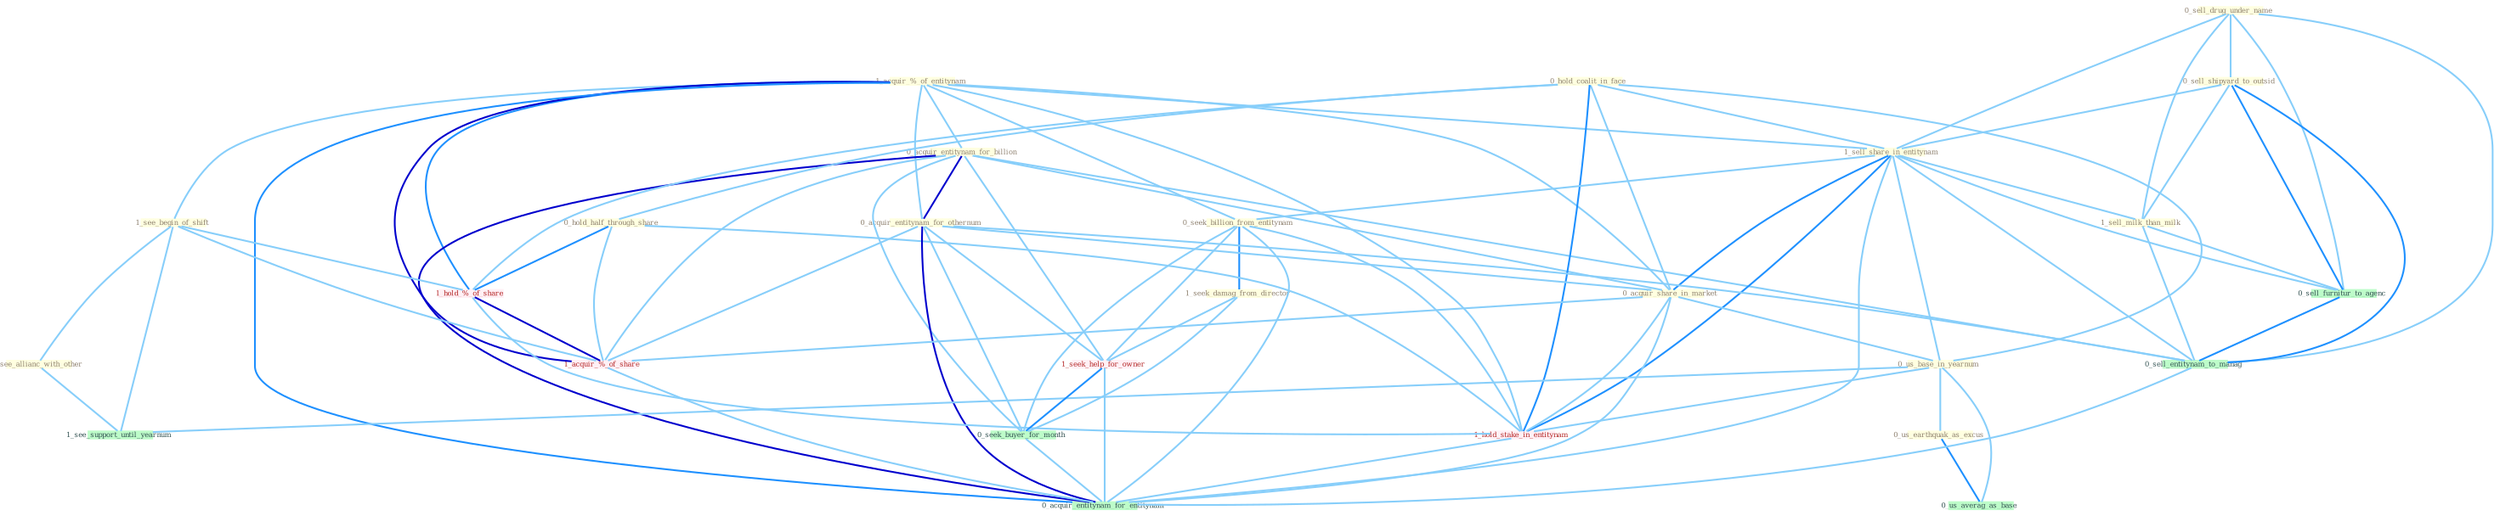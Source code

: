 Graph G{ 
    node
    [shape=polygon,style=filled,width=.5,height=.06,color="#BDFCC9",fixedsize=true,fontsize=4,
    fontcolor="#2f4f4f"];
    {node
    [color="#ffffe0", fontcolor="#8b7d6b"] "0_sell_drug_under_name " "0_sell_shipyard_to_outsid " "1_acquir_%_of_entitynam " "0_acquir_entitynam_for_billion " "0_hold_coalit_in_face " "1_see_begin_of_shift " "1_sell_share_in_entitynam " "1_sell_milk_than_milk " "0_seek_billion_from_entitynam " "0_hold_half_through_share " "0_acquir_entitynam_for_othernum " "1_see_allianc_with_other " "1_seek_damag_from_director " "0_acquir_share_in_market " "0_us_base_in_yearnum " "0_us_earthquak_as_excus "}
{node [color="#fff0f5", fontcolor="#b22222"] "1_hold_%_of_share " "1_hold_stake_in_entitynam " "1_seek_help_for_owner " "1_acquir_%_of_share "}
edge [color="#B0E2FF"];

	"0_sell_drug_under_name " -- "0_sell_shipyard_to_outsid " [w="1", color="#87cefa" ];
	"0_sell_drug_under_name " -- "1_sell_share_in_entitynam " [w="1", color="#87cefa" ];
	"0_sell_drug_under_name " -- "1_sell_milk_than_milk " [w="1", color="#87cefa" ];
	"0_sell_drug_under_name " -- "0_sell_furnitur_to_agenc " [w="1", color="#87cefa" ];
	"0_sell_drug_under_name " -- "0_sell_entitynam_to_manag " [w="1", color="#87cefa" ];
	"0_sell_shipyard_to_outsid " -- "1_sell_share_in_entitynam " [w="1", color="#87cefa" ];
	"0_sell_shipyard_to_outsid " -- "1_sell_milk_than_milk " [w="1", color="#87cefa" ];
	"0_sell_shipyard_to_outsid " -- "0_sell_furnitur_to_agenc " [w="2", color="#1e90ff" , len=0.8];
	"0_sell_shipyard_to_outsid " -- "0_sell_entitynam_to_manag " [w="2", color="#1e90ff" , len=0.8];
	"1_acquir_%_of_entitynam " -- "0_acquir_entitynam_for_billion " [w="1", color="#87cefa" ];
	"1_acquir_%_of_entitynam " -- "1_see_begin_of_shift " [w="1", color="#87cefa" ];
	"1_acquir_%_of_entitynam " -- "1_sell_share_in_entitynam " [w="1", color="#87cefa" ];
	"1_acquir_%_of_entitynam " -- "0_seek_billion_from_entitynam " [w="1", color="#87cefa" ];
	"1_acquir_%_of_entitynam " -- "0_acquir_entitynam_for_othernum " [w="1", color="#87cefa" ];
	"1_acquir_%_of_entitynam " -- "0_acquir_share_in_market " [w="1", color="#87cefa" ];
	"1_acquir_%_of_entitynam " -- "1_hold_%_of_share " [w="2", color="#1e90ff" , len=0.8];
	"1_acquir_%_of_entitynam " -- "1_hold_stake_in_entitynam " [w="1", color="#87cefa" ];
	"1_acquir_%_of_entitynam " -- "1_acquir_%_of_share " [w="3", color="#0000cd" , len=0.6];
	"1_acquir_%_of_entitynam " -- "0_acquir_entitynam_for_entitynam " [w="2", color="#1e90ff" , len=0.8];
	"0_acquir_entitynam_for_billion " -- "0_acquir_entitynam_for_othernum " [w="3", color="#0000cd" , len=0.6];
	"0_acquir_entitynam_for_billion " -- "0_acquir_share_in_market " [w="1", color="#87cefa" ];
	"0_acquir_entitynam_for_billion " -- "1_seek_help_for_owner " [w="1", color="#87cefa" ];
	"0_acquir_entitynam_for_billion " -- "0_seek_buyer_for_month " [w="1", color="#87cefa" ];
	"0_acquir_entitynam_for_billion " -- "1_acquir_%_of_share " [w="1", color="#87cefa" ];
	"0_acquir_entitynam_for_billion " -- "0_sell_entitynam_to_manag " [w="1", color="#87cefa" ];
	"0_acquir_entitynam_for_billion " -- "0_acquir_entitynam_for_entitynam " [w="3", color="#0000cd" , len=0.6];
	"0_hold_coalit_in_face " -- "1_sell_share_in_entitynam " [w="1", color="#87cefa" ];
	"0_hold_coalit_in_face " -- "0_hold_half_through_share " [w="1", color="#87cefa" ];
	"0_hold_coalit_in_face " -- "0_acquir_share_in_market " [w="1", color="#87cefa" ];
	"0_hold_coalit_in_face " -- "0_us_base_in_yearnum " [w="1", color="#87cefa" ];
	"0_hold_coalit_in_face " -- "1_hold_%_of_share " [w="1", color="#87cefa" ];
	"0_hold_coalit_in_face " -- "1_hold_stake_in_entitynam " [w="2", color="#1e90ff" , len=0.8];
	"1_see_begin_of_shift " -- "1_see_allianc_with_other " [w="1", color="#87cefa" ];
	"1_see_begin_of_shift " -- "1_hold_%_of_share " [w="1", color="#87cefa" ];
	"1_see_begin_of_shift " -- "1_acquir_%_of_share " [w="1", color="#87cefa" ];
	"1_see_begin_of_shift " -- "1_see_support_until_yearnum " [w="1", color="#87cefa" ];
	"1_sell_share_in_entitynam " -- "1_sell_milk_than_milk " [w="1", color="#87cefa" ];
	"1_sell_share_in_entitynam " -- "0_seek_billion_from_entitynam " [w="1", color="#87cefa" ];
	"1_sell_share_in_entitynam " -- "0_acquir_share_in_market " [w="2", color="#1e90ff" , len=0.8];
	"1_sell_share_in_entitynam " -- "0_us_base_in_yearnum " [w="1", color="#87cefa" ];
	"1_sell_share_in_entitynam " -- "1_hold_stake_in_entitynam " [w="2", color="#1e90ff" , len=0.8];
	"1_sell_share_in_entitynam " -- "0_sell_furnitur_to_agenc " [w="1", color="#87cefa" ];
	"1_sell_share_in_entitynam " -- "0_sell_entitynam_to_manag " [w="1", color="#87cefa" ];
	"1_sell_share_in_entitynam " -- "0_acquir_entitynam_for_entitynam " [w="1", color="#87cefa" ];
	"1_sell_milk_than_milk " -- "0_sell_furnitur_to_agenc " [w="1", color="#87cefa" ];
	"1_sell_milk_than_milk " -- "0_sell_entitynam_to_manag " [w="1", color="#87cefa" ];
	"0_seek_billion_from_entitynam " -- "1_seek_damag_from_director " [w="2", color="#1e90ff" , len=0.8];
	"0_seek_billion_from_entitynam " -- "1_hold_stake_in_entitynam " [w="1", color="#87cefa" ];
	"0_seek_billion_from_entitynam " -- "1_seek_help_for_owner " [w="1", color="#87cefa" ];
	"0_seek_billion_from_entitynam " -- "0_seek_buyer_for_month " [w="1", color="#87cefa" ];
	"0_seek_billion_from_entitynam " -- "0_acquir_entitynam_for_entitynam " [w="1", color="#87cefa" ];
	"0_hold_half_through_share " -- "1_hold_%_of_share " [w="2", color="#1e90ff" , len=0.8];
	"0_hold_half_through_share " -- "1_hold_stake_in_entitynam " [w="1", color="#87cefa" ];
	"0_hold_half_through_share " -- "1_acquir_%_of_share " [w="1", color="#87cefa" ];
	"0_acquir_entitynam_for_othernum " -- "0_acquir_share_in_market " [w="1", color="#87cefa" ];
	"0_acquir_entitynam_for_othernum " -- "1_seek_help_for_owner " [w="1", color="#87cefa" ];
	"0_acquir_entitynam_for_othernum " -- "0_seek_buyer_for_month " [w="1", color="#87cefa" ];
	"0_acquir_entitynam_for_othernum " -- "1_acquir_%_of_share " [w="1", color="#87cefa" ];
	"0_acquir_entitynam_for_othernum " -- "0_sell_entitynam_to_manag " [w="1", color="#87cefa" ];
	"0_acquir_entitynam_for_othernum " -- "0_acquir_entitynam_for_entitynam " [w="3", color="#0000cd" , len=0.6];
	"1_see_allianc_with_other " -- "1_see_support_until_yearnum " [w="1", color="#87cefa" ];
	"1_seek_damag_from_director " -- "1_seek_help_for_owner " [w="1", color="#87cefa" ];
	"1_seek_damag_from_director " -- "0_seek_buyer_for_month " [w="1", color="#87cefa" ];
	"0_acquir_share_in_market " -- "0_us_base_in_yearnum " [w="1", color="#87cefa" ];
	"0_acquir_share_in_market " -- "1_hold_stake_in_entitynam " [w="1", color="#87cefa" ];
	"0_acquir_share_in_market " -- "1_acquir_%_of_share " [w="1", color="#87cefa" ];
	"0_acquir_share_in_market " -- "0_acquir_entitynam_for_entitynam " [w="1", color="#87cefa" ];
	"0_us_base_in_yearnum " -- "0_us_earthquak_as_excus " [w="1", color="#87cefa" ];
	"0_us_base_in_yearnum " -- "1_hold_stake_in_entitynam " [w="1", color="#87cefa" ];
	"0_us_base_in_yearnum " -- "1_see_support_until_yearnum " [w="1", color="#87cefa" ];
	"0_us_base_in_yearnum " -- "0_us_averag_as_base " [w="1", color="#87cefa" ];
	"0_us_earthquak_as_excus " -- "0_us_averag_as_base " [w="2", color="#1e90ff" , len=0.8];
	"1_hold_%_of_share " -- "1_hold_stake_in_entitynam " [w="1", color="#87cefa" ];
	"1_hold_%_of_share " -- "1_acquir_%_of_share " [w="3", color="#0000cd" , len=0.6];
	"1_hold_stake_in_entitynam " -- "0_acquir_entitynam_for_entitynam " [w="1", color="#87cefa" ];
	"1_seek_help_for_owner " -- "0_seek_buyer_for_month " [w="2", color="#1e90ff" , len=0.8];
	"1_seek_help_for_owner " -- "0_acquir_entitynam_for_entitynam " [w="1", color="#87cefa" ];
	"0_seek_buyer_for_month " -- "0_acquir_entitynam_for_entitynam " [w="1", color="#87cefa" ];
	"1_acquir_%_of_share " -- "0_acquir_entitynam_for_entitynam " [w="1", color="#87cefa" ];
	"0_sell_furnitur_to_agenc " -- "0_sell_entitynam_to_manag " [w="2", color="#1e90ff" , len=0.8];
	"0_sell_entitynam_to_manag " -- "0_acquir_entitynam_for_entitynam " [w="1", color="#87cefa" ];
}